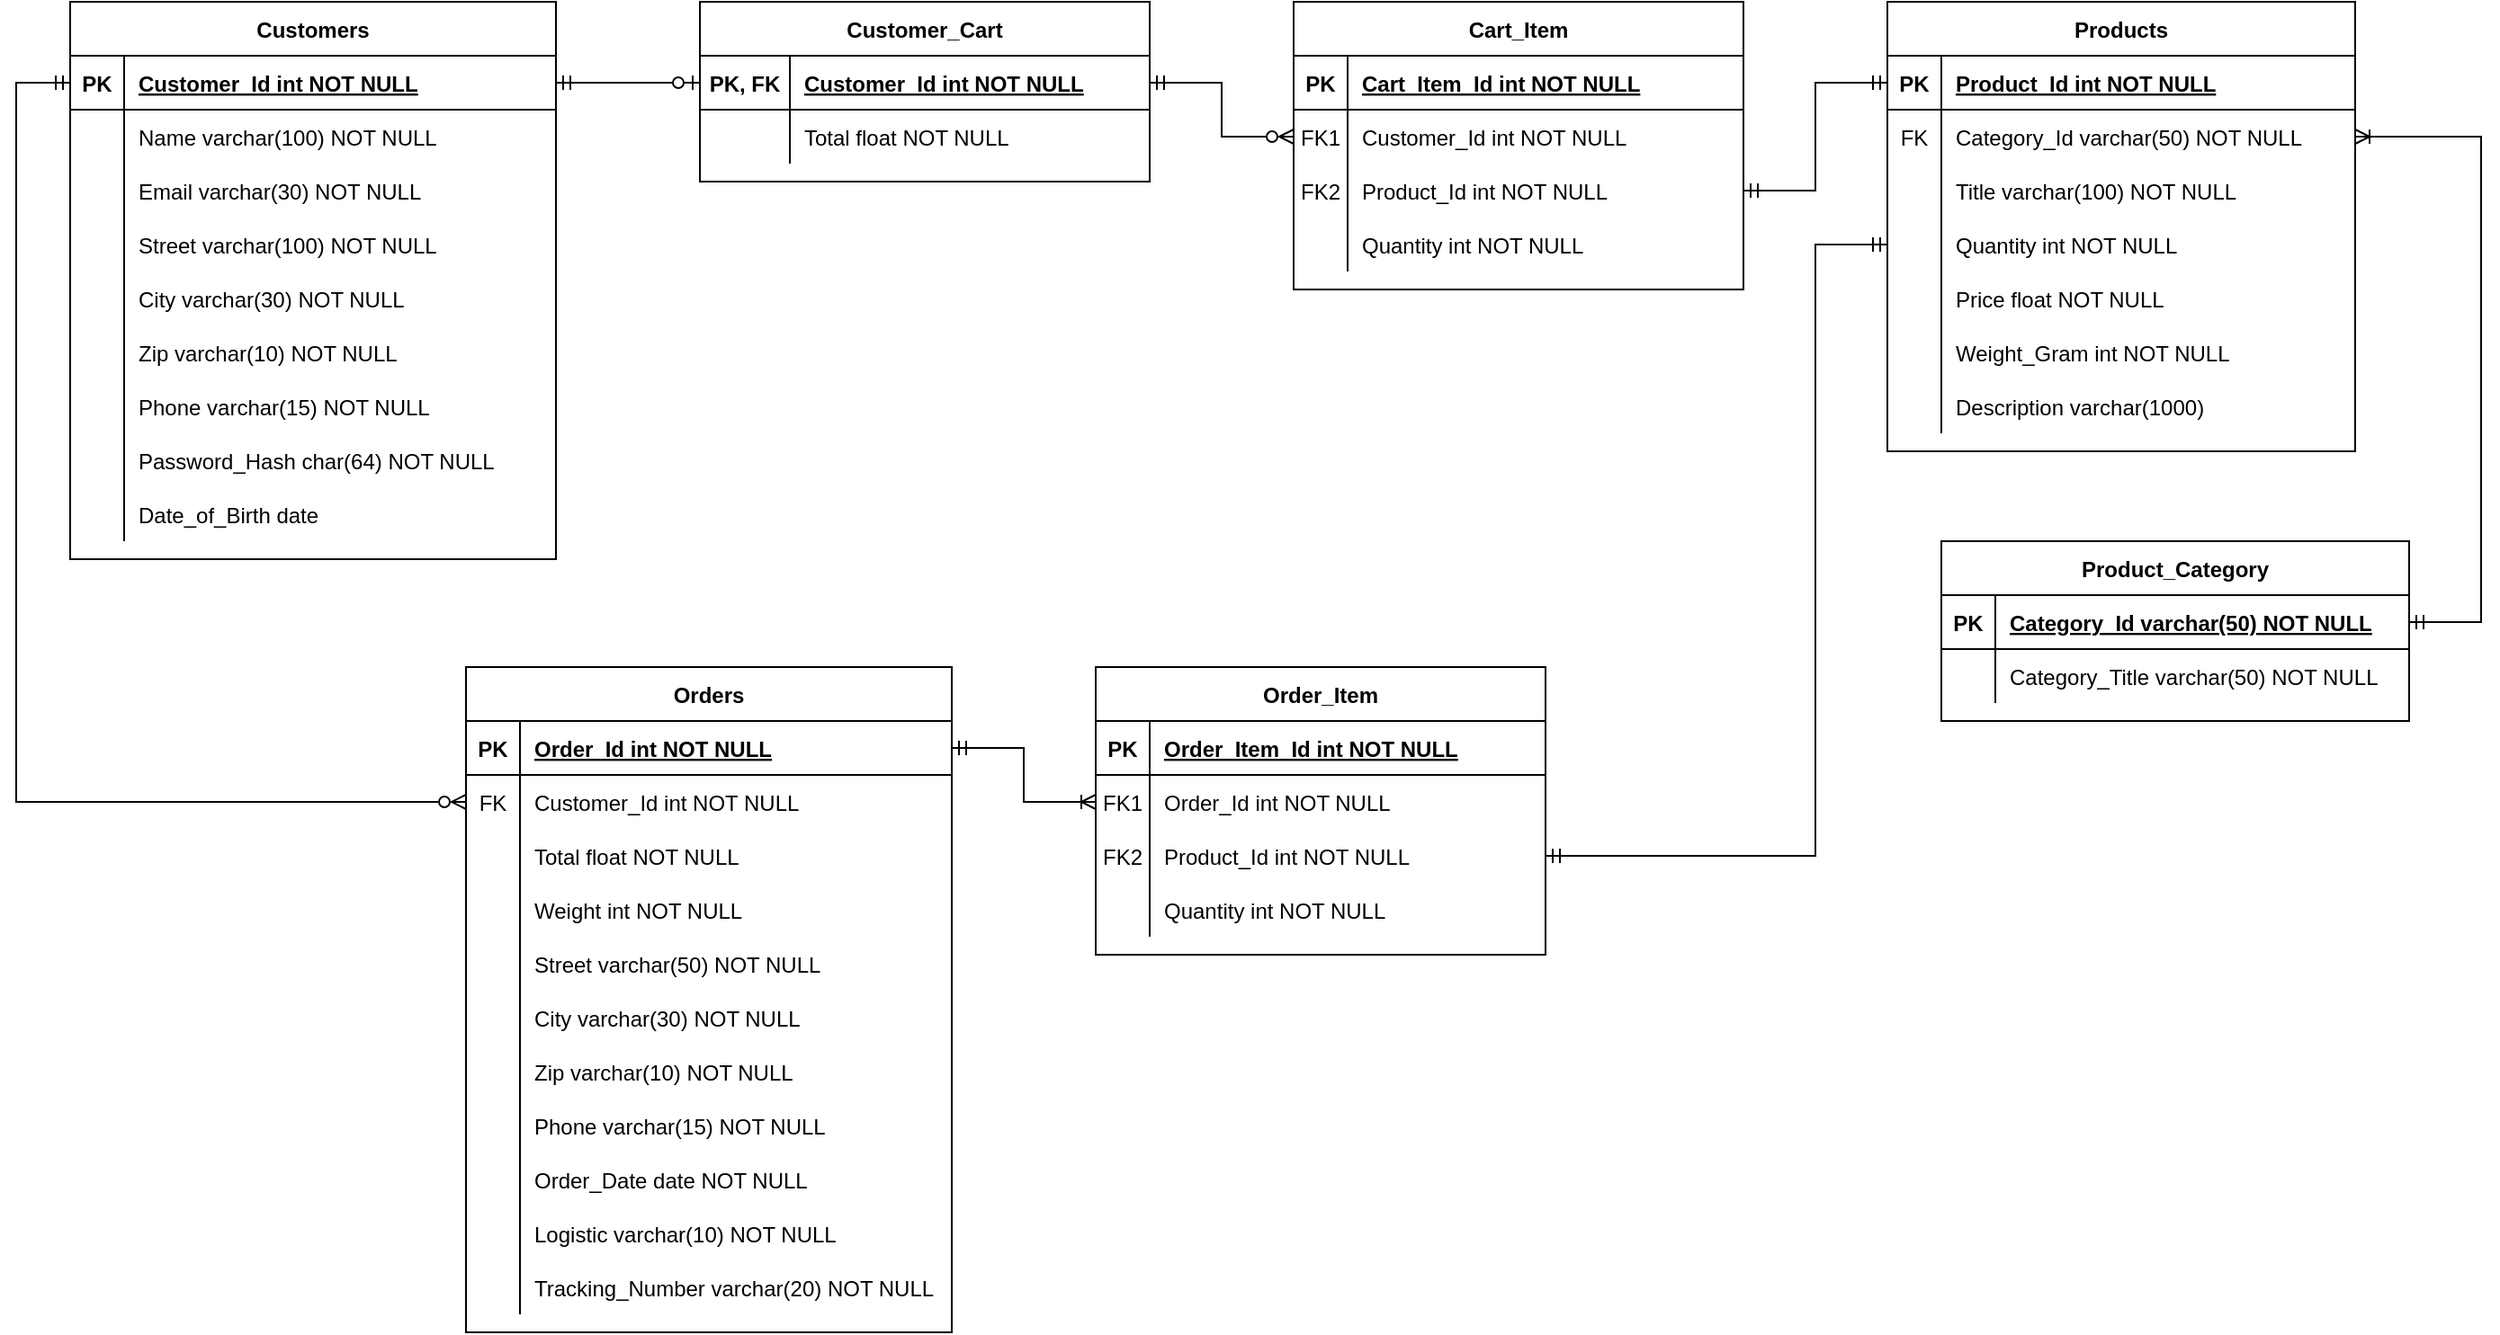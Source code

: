 <mxfile version="18.2.0" type="google"><diagram id="R2lEEEUBdFMjLlhIrx00" name="Page-1"><mxGraphModel grid="1" page="1" gridSize="10" guides="1" tooltips="1" connect="1" arrows="1" fold="1" pageScale="1" pageWidth="1500" pageHeight="1169" math="0" shadow="0" extFonts="Permanent Marker^https://fonts.googleapis.com/css?family=Permanent+Marker"><root><mxCell id="0"/><mxCell id="1" parent="0"/><mxCell id="C-vyLk0tnHw3VtMMgP7b-2" value="Customer_Cart" style="shape=table;startSize=30;container=1;collapsible=1;childLayout=tableLayout;fixedRows=1;rowLines=0;fontStyle=1;align=center;resizeLast=1;" vertex="1" parent="1"><mxGeometry x="450" y="120" width="250" height="100" as="geometry"><mxRectangle x="450" y="120" width="70" height="30" as="alternateBounds"/></mxGeometry></mxCell><mxCell id="C-vyLk0tnHw3VtMMgP7b-3" value="" style="shape=partialRectangle;collapsible=0;dropTarget=0;pointerEvents=0;fillColor=none;points=[[0,0.5],[1,0.5]];portConstraint=eastwest;top=0;left=0;right=0;bottom=1;" vertex="1" parent="C-vyLk0tnHw3VtMMgP7b-2"><mxGeometry y="30" width="250" height="30" as="geometry"/></mxCell><mxCell id="C-vyLk0tnHw3VtMMgP7b-4" value="PK, FK" style="shape=partialRectangle;overflow=hidden;connectable=0;fillColor=none;top=0;left=0;bottom=0;right=0;fontStyle=1;" vertex="1" parent="C-vyLk0tnHw3VtMMgP7b-3"><mxGeometry width="50" height="30" as="geometry"><mxRectangle width="50" height="30" as="alternateBounds"/></mxGeometry></mxCell><mxCell id="C-vyLk0tnHw3VtMMgP7b-5" value="Customer_Id int NOT NULL " style="shape=partialRectangle;overflow=hidden;connectable=0;fillColor=none;top=0;left=0;bottom=0;right=0;align=left;spacingLeft=6;fontStyle=5;" vertex="1" parent="C-vyLk0tnHw3VtMMgP7b-3"><mxGeometry x="50" width="200" height="30" as="geometry"><mxRectangle width="200" height="30" as="alternateBounds"/></mxGeometry></mxCell><mxCell id="YJr7vYpT2in-_svainGP-115" style="shape=partialRectangle;collapsible=0;dropTarget=0;pointerEvents=0;fillColor=none;points=[[0,0.5],[1,0.5]];portConstraint=eastwest;top=0;left=0;right=0;bottom=0;" vertex="1" parent="C-vyLk0tnHw3VtMMgP7b-2"><mxGeometry y="60" width="250" height="30" as="geometry"/></mxCell><mxCell id="YJr7vYpT2in-_svainGP-116" style="shape=partialRectangle;overflow=hidden;connectable=0;fillColor=none;top=0;left=0;bottom=0;right=0;" vertex="1" parent="YJr7vYpT2in-_svainGP-115"><mxGeometry width="50" height="30" as="geometry"><mxRectangle width="50" height="30" as="alternateBounds"/></mxGeometry></mxCell><mxCell id="YJr7vYpT2in-_svainGP-117" value="Total float NOT NULL" style="shape=partialRectangle;overflow=hidden;connectable=0;fillColor=none;top=0;left=0;bottom=0;right=0;align=left;spacingLeft=6;" vertex="1" parent="YJr7vYpT2in-_svainGP-115"><mxGeometry x="50" width="200" height="30" as="geometry"><mxRectangle width="200" height="30" as="alternateBounds"/></mxGeometry></mxCell><mxCell id="C-vyLk0tnHw3VtMMgP7b-13" value="Products" style="shape=table;startSize=30;container=1;collapsible=1;childLayout=tableLayout;fixedRows=1;rowLines=0;fontStyle=1;align=center;resizeLast=1;" vertex="1" parent="1"><mxGeometry x="1110" y="120" width="260" height="250" as="geometry"/></mxCell><mxCell id="C-vyLk0tnHw3VtMMgP7b-14" value="" style="shape=partialRectangle;collapsible=0;dropTarget=0;pointerEvents=0;fillColor=none;points=[[0,0.5],[1,0.5]];portConstraint=eastwest;top=0;left=0;right=0;bottom=1;" vertex="1" parent="C-vyLk0tnHw3VtMMgP7b-13"><mxGeometry y="30" width="260" height="30" as="geometry"/></mxCell><mxCell id="C-vyLk0tnHw3VtMMgP7b-15" value="PK" style="shape=partialRectangle;overflow=hidden;connectable=0;fillColor=none;top=0;left=0;bottom=0;right=0;fontStyle=1;" vertex="1" parent="C-vyLk0tnHw3VtMMgP7b-14"><mxGeometry width="30" height="30" as="geometry"><mxRectangle width="30" height="30" as="alternateBounds"/></mxGeometry></mxCell><mxCell id="C-vyLk0tnHw3VtMMgP7b-16" value="Product_Id int NOT NULL " style="shape=partialRectangle;overflow=hidden;connectable=0;fillColor=none;top=0;left=0;bottom=0;right=0;align=left;spacingLeft=6;fontStyle=5;" vertex="1" parent="C-vyLk0tnHw3VtMMgP7b-14"><mxGeometry x="30" width="230" height="30" as="geometry"><mxRectangle width="230" height="30" as="alternateBounds"/></mxGeometry></mxCell><mxCell id="YJr7vYpT2in-_svainGP-45" style="shape=partialRectangle;collapsible=0;dropTarget=0;pointerEvents=0;fillColor=none;points=[[0,0.5],[1,0.5]];portConstraint=eastwest;top=0;left=0;right=0;bottom=0;" vertex="1" parent="C-vyLk0tnHw3VtMMgP7b-13"><mxGeometry y="60" width="260" height="30" as="geometry"/></mxCell><mxCell id="YJr7vYpT2in-_svainGP-46" value="FK" style="shape=partialRectangle;overflow=hidden;connectable=0;fillColor=none;top=0;left=0;bottom=0;right=0;" vertex="1" parent="YJr7vYpT2in-_svainGP-45"><mxGeometry width="30" height="30" as="geometry"><mxRectangle width="30" height="30" as="alternateBounds"/></mxGeometry></mxCell><mxCell id="YJr7vYpT2in-_svainGP-47" value="Category_Id varchar(50) NOT NULL" style="shape=partialRectangle;overflow=hidden;connectable=0;fillColor=none;top=0;left=0;bottom=0;right=0;align=left;spacingLeft=6;" vertex="1" parent="YJr7vYpT2in-_svainGP-45"><mxGeometry x="30" width="230" height="30" as="geometry"><mxRectangle width="230" height="30" as="alternateBounds"/></mxGeometry></mxCell><mxCell id="C-vyLk0tnHw3VtMMgP7b-17" value="" style="shape=partialRectangle;collapsible=0;dropTarget=0;pointerEvents=0;fillColor=none;points=[[0,0.5],[1,0.5]];portConstraint=eastwest;top=0;left=0;right=0;bottom=0;" vertex="1" parent="C-vyLk0tnHw3VtMMgP7b-13"><mxGeometry y="90" width="260" height="30" as="geometry"/></mxCell><mxCell id="C-vyLk0tnHw3VtMMgP7b-18" value="" style="shape=partialRectangle;overflow=hidden;connectable=0;fillColor=none;top=0;left=0;bottom=0;right=0;" vertex="1" parent="C-vyLk0tnHw3VtMMgP7b-17"><mxGeometry width="30" height="30" as="geometry"><mxRectangle width="30" height="30" as="alternateBounds"/></mxGeometry></mxCell><mxCell id="C-vyLk0tnHw3VtMMgP7b-19" value="Title varchar(100) NOT NULL" style="shape=partialRectangle;overflow=hidden;connectable=0;fillColor=none;top=0;left=0;bottom=0;right=0;align=left;spacingLeft=6;" vertex="1" parent="C-vyLk0tnHw3VtMMgP7b-17"><mxGeometry x="30" width="230" height="30" as="geometry"><mxRectangle width="230" height="30" as="alternateBounds"/></mxGeometry></mxCell><mxCell id="YJr7vYpT2in-_svainGP-62" style="shape=partialRectangle;collapsible=0;dropTarget=0;pointerEvents=0;fillColor=none;points=[[0,0.5],[1,0.5]];portConstraint=eastwest;top=0;left=0;right=0;bottom=0;" vertex="1" parent="C-vyLk0tnHw3VtMMgP7b-13"><mxGeometry y="120" width="260" height="30" as="geometry"/></mxCell><mxCell id="YJr7vYpT2in-_svainGP-63" style="shape=partialRectangle;overflow=hidden;connectable=0;fillColor=none;top=0;left=0;bottom=0;right=0;" vertex="1" parent="YJr7vYpT2in-_svainGP-62"><mxGeometry width="30" height="30" as="geometry"><mxRectangle width="30" height="30" as="alternateBounds"/></mxGeometry></mxCell><mxCell id="YJr7vYpT2in-_svainGP-64" value="Quantity int NOT NULL" style="shape=partialRectangle;overflow=hidden;connectable=0;fillColor=none;top=0;left=0;bottom=0;right=0;align=left;spacingLeft=6;" vertex="1" parent="YJr7vYpT2in-_svainGP-62"><mxGeometry x="30" width="230" height="30" as="geometry"><mxRectangle width="230" height="30" as="alternateBounds"/></mxGeometry></mxCell><mxCell id="C-vyLk0tnHw3VtMMgP7b-20" value="" style="shape=partialRectangle;collapsible=0;dropTarget=0;pointerEvents=0;fillColor=none;points=[[0,0.5],[1,0.5]];portConstraint=eastwest;top=0;left=0;right=0;bottom=0;" vertex="1" parent="C-vyLk0tnHw3VtMMgP7b-13"><mxGeometry y="150" width="260" height="30" as="geometry"/></mxCell><mxCell id="C-vyLk0tnHw3VtMMgP7b-21" value="" style="shape=partialRectangle;overflow=hidden;connectable=0;fillColor=none;top=0;left=0;bottom=0;right=0;" vertex="1" parent="C-vyLk0tnHw3VtMMgP7b-20"><mxGeometry width="30" height="30" as="geometry"><mxRectangle width="30" height="30" as="alternateBounds"/></mxGeometry></mxCell><mxCell id="C-vyLk0tnHw3VtMMgP7b-22" value="Price float NOT NULL" style="shape=partialRectangle;overflow=hidden;connectable=0;fillColor=none;top=0;left=0;bottom=0;right=0;align=left;spacingLeft=6;" vertex="1" parent="C-vyLk0tnHw3VtMMgP7b-20"><mxGeometry x="30" width="230" height="30" as="geometry"><mxRectangle width="230" height="30" as="alternateBounds"/></mxGeometry></mxCell><mxCell id="YJr7vYpT2in-_svainGP-65" style="shape=partialRectangle;collapsible=0;dropTarget=0;pointerEvents=0;fillColor=none;points=[[0,0.5],[1,0.5]];portConstraint=eastwest;top=0;left=0;right=0;bottom=0;" vertex="1" parent="C-vyLk0tnHw3VtMMgP7b-13"><mxGeometry y="180" width="260" height="30" as="geometry"/></mxCell><mxCell id="YJr7vYpT2in-_svainGP-66" style="shape=partialRectangle;overflow=hidden;connectable=0;fillColor=none;top=0;left=0;bottom=0;right=0;" vertex="1" parent="YJr7vYpT2in-_svainGP-65"><mxGeometry width="30" height="30" as="geometry"><mxRectangle width="30" height="30" as="alternateBounds"/></mxGeometry></mxCell><mxCell id="YJr7vYpT2in-_svainGP-67" value="Weight_Gram int NOT NULL" style="shape=partialRectangle;overflow=hidden;connectable=0;fillColor=none;top=0;left=0;bottom=0;right=0;align=left;spacingLeft=6;" vertex="1" parent="YJr7vYpT2in-_svainGP-65"><mxGeometry x="30" width="230" height="30" as="geometry"><mxRectangle width="230" height="30" as="alternateBounds"/></mxGeometry></mxCell><mxCell id="YJr7vYpT2in-_svainGP-68" style="shape=partialRectangle;collapsible=0;dropTarget=0;pointerEvents=0;fillColor=none;points=[[0,0.5],[1,0.5]];portConstraint=eastwest;top=0;left=0;right=0;bottom=0;" vertex="1" parent="C-vyLk0tnHw3VtMMgP7b-13"><mxGeometry y="210" width="260" height="30" as="geometry"/></mxCell><mxCell id="YJr7vYpT2in-_svainGP-69" style="shape=partialRectangle;overflow=hidden;connectable=0;fillColor=none;top=0;left=0;bottom=0;right=0;" vertex="1" parent="YJr7vYpT2in-_svainGP-68"><mxGeometry width="30" height="30" as="geometry"><mxRectangle width="30" height="30" as="alternateBounds"/></mxGeometry></mxCell><mxCell id="YJr7vYpT2in-_svainGP-70" value="Description varchar(1000)" style="shape=partialRectangle;overflow=hidden;connectable=0;fillColor=none;top=0;left=0;bottom=0;right=0;align=left;spacingLeft=6;" vertex="1" parent="YJr7vYpT2in-_svainGP-68"><mxGeometry x="30" width="230" height="30" as="geometry"><mxRectangle width="230" height="30" as="alternateBounds"/></mxGeometry></mxCell><object label="Customers" id="C-vyLk0tnHw3VtMMgP7b-23"><mxCell style="shape=table;startSize=30;container=1;collapsible=1;childLayout=tableLayout;fixedRows=1;rowLines=0;fontStyle=1;align=center;resizeLast=1;" vertex="1" parent="1"><mxGeometry x="100" y="120" width="270" height="310" as="geometry"/></mxCell></object><mxCell id="C-vyLk0tnHw3VtMMgP7b-24" value="" style="shape=partialRectangle;collapsible=0;dropTarget=0;pointerEvents=0;fillColor=none;points=[[0,0.5],[1,0.5]];portConstraint=eastwest;top=0;left=0;right=0;bottom=1;" vertex="1" parent="C-vyLk0tnHw3VtMMgP7b-23"><mxGeometry y="30" width="270" height="30" as="geometry"/></mxCell><mxCell id="C-vyLk0tnHw3VtMMgP7b-25" value="PK" style="shape=partialRectangle;overflow=hidden;connectable=0;fillColor=none;top=0;left=0;bottom=0;right=0;fontStyle=1;" vertex="1" parent="C-vyLk0tnHw3VtMMgP7b-24"><mxGeometry width="30" height="30" as="geometry"><mxRectangle width="30" height="30" as="alternateBounds"/></mxGeometry></mxCell><mxCell id="C-vyLk0tnHw3VtMMgP7b-26" value="Customer_Id int NOT NULL " style="shape=partialRectangle;overflow=hidden;connectable=0;fillColor=none;top=0;left=0;bottom=0;right=0;align=left;spacingLeft=6;fontStyle=5;" vertex="1" parent="C-vyLk0tnHw3VtMMgP7b-24"><mxGeometry x="30" width="240" height="30" as="geometry"><mxRectangle width="240" height="30" as="alternateBounds"/></mxGeometry></mxCell><mxCell id="C-vyLk0tnHw3VtMMgP7b-27" value="" style="shape=partialRectangle;collapsible=0;dropTarget=0;pointerEvents=0;fillColor=none;points=[[0,0.5],[1,0.5]];portConstraint=eastwest;top=0;left=0;right=0;bottom=0;" vertex="1" parent="C-vyLk0tnHw3VtMMgP7b-23"><mxGeometry y="60" width="270" height="30" as="geometry"/></mxCell><mxCell id="C-vyLk0tnHw3VtMMgP7b-28" value="" style="shape=partialRectangle;overflow=hidden;connectable=0;fillColor=none;top=0;left=0;bottom=0;right=0;" vertex="1" parent="C-vyLk0tnHw3VtMMgP7b-27"><mxGeometry width="30" height="30" as="geometry"><mxRectangle width="30" height="30" as="alternateBounds"/></mxGeometry></mxCell><mxCell id="C-vyLk0tnHw3VtMMgP7b-29" value="Name varchar(100) NOT NULL" style="shape=partialRectangle;overflow=hidden;connectable=0;fillColor=none;top=0;left=0;bottom=0;right=0;align=left;spacingLeft=6;" vertex="1" parent="C-vyLk0tnHw3VtMMgP7b-27"><mxGeometry x="30" width="240" height="30" as="geometry"><mxRectangle width="240" height="30" as="alternateBounds"/></mxGeometry></mxCell><mxCell id="YJr7vYpT2in-_svainGP-6" style="shape=partialRectangle;collapsible=0;dropTarget=0;pointerEvents=0;fillColor=none;points=[[0,0.5],[1,0.5]];portConstraint=eastwest;top=0;left=0;right=0;bottom=0;" vertex="1" parent="C-vyLk0tnHw3VtMMgP7b-23"><mxGeometry y="90" width="270" height="30" as="geometry"/></mxCell><mxCell id="YJr7vYpT2in-_svainGP-7" style="shape=partialRectangle;overflow=hidden;connectable=0;fillColor=none;top=0;left=0;bottom=0;right=0;" vertex="1" parent="YJr7vYpT2in-_svainGP-6"><mxGeometry width="30" height="30" as="geometry"><mxRectangle width="30" height="30" as="alternateBounds"/></mxGeometry></mxCell><mxCell id="YJr7vYpT2in-_svainGP-8" value="Email varchar(30) NOT NULL" style="shape=partialRectangle;overflow=hidden;connectable=0;fillColor=none;top=0;left=0;bottom=0;right=0;align=left;spacingLeft=6;" vertex="1" parent="YJr7vYpT2in-_svainGP-6"><mxGeometry x="30" width="240" height="30" as="geometry"><mxRectangle width="240" height="30" as="alternateBounds"/></mxGeometry></mxCell><mxCell id="YJr7vYpT2in-_svainGP-18" style="shape=partialRectangle;collapsible=0;dropTarget=0;pointerEvents=0;fillColor=none;points=[[0,0.5],[1,0.5]];portConstraint=eastwest;top=0;left=0;right=0;bottom=0;" vertex="1" parent="C-vyLk0tnHw3VtMMgP7b-23"><mxGeometry y="120" width="270" height="30" as="geometry"/></mxCell><mxCell id="YJr7vYpT2in-_svainGP-19" style="shape=partialRectangle;overflow=hidden;connectable=0;fillColor=none;top=0;left=0;bottom=0;right=0;" vertex="1" parent="YJr7vYpT2in-_svainGP-18"><mxGeometry width="30" height="30" as="geometry"><mxRectangle width="30" height="30" as="alternateBounds"/></mxGeometry></mxCell><mxCell id="YJr7vYpT2in-_svainGP-20" value="Street varchar(100) NOT NULL" style="shape=partialRectangle;overflow=hidden;connectable=0;fillColor=none;top=0;left=0;bottom=0;right=0;align=left;spacingLeft=6;" vertex="1" parent="YJr7vYpT2in-_svainGP-18"><mxGeometry x="30" width="240" height="30" as="geometry"><mxRectangle width="240" height="30" as="alternateBounds"/></mxGeometry></mxCell><mxCell id="YJr7vYpT2in-_svainGP-9" style="shape=partialRectangle;collapsible=0;dropTarget=0;pointerEvents=0;fillColor=none;points=[[0,0.5],[1,0.5]];portConstraint=eastwest;top=0;left=0;right=0;bottom=0;" vertex="1" parent="C-vyLk0tnHw3VtMMgP7b-23"><mxGeometry y="150" width="270" height="30" as="geometry"/></mxCell><mxCell id="YJr7vYpT2in-_svainGP-10" style="shape=partialRectangle;overflow=hidden;connectable=0;fillColor=none;top=0;left=0;bottom=0;right=0;" vertex="1" parent="YJr7vYpT2in-_svainGP-9"><mxGeometry width="30" height="30" as="geometry"><mxRectangle width="30" height="30" as="alternateBounds"/></mxGeometry></mxCell><mxCell id="YJr7vYpT2in-_svainGP-11" value="City varchar(30) NOT NULL" style="shape=partialRectangle;overflow=hidden;connectable=0;fillColor=none;top=0;left=0;bottom=0;right=0;align=left;spacingLeft=6;" vertex="1" parent="YJr7vYpT2in-_svainGP-9"><mxGeometry x="30" width="240" height="30" as="geometry"><mxRectangle width="240" height="30" as="alternateBounds"/></mxGeometry></mxCell><mxCell id="YJr7vYpT2in-_svainGP-15" style="shape=partialRectangle;collapsible=0;dropTarget=0;pointerEvents=0;fillColor=none;points=[[0,0.5],[1,0.5]];portConstraint=eastwest;top=0;left=0;right=0;bottom=0;" vertex="1" parent="C-vyLk0tnHw3VtMMgP7b-23"><mxGeometry y="180" width="270" height="30" as="geometry"/></mxCell><mxCell id="YJr7vYpT2in-_svainGP-16" style="shape=partialRectangle;overflow=hidden;connectable=0;fillColor=none;top=0;left=0;bottom=0;right=0;" vertex="1" parent="YJr7vYpT2in-_svainGP-15"><mxGeometry width="30" height="30" as="geometry"><mxRectangle width="30" height="30" as="alternateBounds"/></mxGeometry></mxCell><mxCell id="YJr7vYpT2in-_svainGP-17" value="Zip varchar(10) NOT NULL" style="shape=partialRectangle;overflow=hidden;connectable=0;fillColor=none;top=0;left=0;bottom=0;right=0;align=left;spacingLeft=6;" vertex="1" parent="YJr7vYpT2in-_svainGP-15"><mxGeometry x="30" width="240" height="30" as="geometry"><mxRectangle width="240" height="30" as="alternateBounds"/></mxGeometry></mxCell><mxCell id="YJr7vYpT2in-_svainGP-12" style="shape=partialRectangle;collapsible=0;dropTarget=0;pointerEvents=0;fillColor=none;points=[[0,0.5],[1,0.5]];portConstraint=eastwest;top=0;left=0;right=0;bottom=0;" vertex="1" parent="C-vyLk0tnHw3VtMMgP7b-23"><mxGeometry y="210" width="270" height="30" as="geometry"/></mxCell><mxCell id="YJr7vYpT2in-_svainGP-13" style="shape=partialRectangle;overflow=hidden;connectable=0;fillColor=none;top=0;left=0;bottom=0;right=0;" vertex="1" parent="YJr7vYpT2in-_svainGP-12"><mxGeometry width="30" height="30" as="geometry"><mxRectangle width="30" height="30" as="alternateBounds"/></mxGeometry></mxCell><mxCell id="YJr7vYpT2in-_svainGP-14" value="Phone varchar(15) NOT NULL" style="shape=partialRectangle;overflow=hidden;connectable=0;fillColor=none;top=0;left=0;bottom=0;right=0;align=left;spacingLeft=6;" vertex="1" parent="YJr7vYpT2in-_svainGP-12"><mxGeometry x="30" width="240" height="30" as="geometry"><mxRectangle width="240" height="30" as="alternateBounds"/></mxGeometry></mxCell><mxCell id="YJr7vYpT2in-_svainGP-29" style="shape=partialRectangle;collapsible=0;dropTarget=0;pointerEvents=0;fillColor=none;points=[[0,0.5],[1,0.5]];portConstraint=eastwest;top=0;left=0;right=0;bottom=0;" vertex="1" parent="C-vyLk0tnHw3VtMMgP7b-23"><mxGeometry y="240" width="270" height="30" as="geometry"/></mxCell><mxCell id="YJr7vYpT2in-_svainGP-30" style="shape=partialRectangle;overflow=hidden;connectable=0;fillColor=none;top=0;left=0;bottom=0;right=0;" vertex="1" parent="YJr7vYpT2in-_svainGP-29"><mxGeometry width="30" height="30" as="geometry"><mxRectangle width="30" height="30" as="alternateBounds"/></mxGeometry></mxCell><mxCell id="YJr7vYpT2in-_svainGP-31" value="Password_Hash char(64) NOT NULL" style="shape=partialRectangle;overflow=hidden;connectable=0;fillColor=none;top=0;left=0;bottom=0;right=0;align=left;spacingLeft=6;" vertex="1" parent="YJr7vYpT2in-_svainGP-29"><mxGeometry x="30" width="240" height="30" as="geometry"><mxRectangle width="240" height="30" as="alternateBounds"/></mxGeometry></mxCell><mxCell id="YJr7vYpT2in-_svainGP-22" style="shape=partialRectangle;collapsible=0;dropTarget=0;pointerEvents=0;fillColor=none;points=[[0,0.5],[1,0.5]];portConstraint=eastwest;top=0;left=0;right=0;bottom=0;" vertex="1" parent="C-vyLk0tnHw3VtMMgP7b-23"><mxGeometry y="270" width="270" height="30" as="geometry"/></mxCell><mxCell id="YJr7vYpT2in-_svainGP-23" style="shape=partialRectangle;overflow=hidden;connectable=0;fillColor=none;top=0;left=0;bottom=0;right=0;" vertex="1" parent="YJr7vYpT2in-_svainGP-22"><mxGeometry width="30" height="30" as="geometry"><mxRectangle width="30" height="30" as="alternateBounds"/></mxGeometry></mxCell><mxCell id="YJr7vYpT2in-_svainGP-24" value="Date_of_Birth date" style="shape=partialRectangle;overflow=hidden;connectable=0;fillColor=none;top=0;left=0;bottom=0;right=0;align=left;spacingLeft=6;" vertex="1" parent="YJr7vYpT2in-_svainGP-22"><mxGeometry x="30" width="240" height="30" as="geometry"><mxRectangle width="240" height="30" as="alternateBounds"/></mxGeometry></mxCell><mxCell id="YJr7vYpT2in-_svainGP-21" style="edgeStyle=orthogonalEdgeStyle;rounded=0;orthogonalLoop=1;jettySize=auto;html=1;entryX=0;entryY=0.5;entryDx=0;entryDy=0;fontSize=16;endArrow=ERzeroToOne;endFill=0;startArrow=ERmandOne;startFill=0;" edge="1" parent="1" source="C-vyLk0tnHw3VtMMgP7b-24" target="C-vyLk0tnHw3VtMMgP7b-3"><mxGeometry relative="1" as="geometry"/></mxCell><mxCell id="YJr7vYpT2in-_svainGP-32" value="Product_Category" style="shape=table;startSize=30;container=1;collapsible=1;childLayout=tableLayout;fixedRows=1;rowLines=0;fontStyle=1;align=center;resizeLast=1;" vertex="1" parent="1"><mxGeometry x="1140" y="420" width="260" height="100" as="geometry"/></mxCell><mxCell id="YJr7vYpT2in-_svainGP-33" value="" style="shape=partialRectangle;collapsible=0;dropTarget=0;pointerEvents=0;fillColor=none;points=[[0,0.5],[1,0.5]];portConstraint=eastwest;top=0;left=0;right=0;bottom=1;" vertex="1" parent="YJr7vYpT2in-_svainGP-32"><mxGeometry y="30" width="260" height="30" as="geometry"/></mxCell><mxCell id="YJr7vYpT2in-_svainGP-34" value="PK" style="shape=partialRectangle;overflow=hidden;connectable=0;fillColor=none;top=0;left=0;bottom=0;right=0;fontStyle=1;" vertex="1" parent="YJr7vYpT2in-_svainGP-33"><mxGeometry width="30" height="30" as="geometry"><mxRectangle width="30" height="30" as="alternateBounds"/></mxGeometry></mxCell><mxCell id="YJr7vYpT2in-_svainGP-35" value="Category_Id varchar(50) NOT NULL " style="shape=partialRectangle;overflow=hidden;connectable=0;fillColor=none;top=0;left=0;bottom=0;right=0;align=left;spacingLeft=6;fontStyle=5;" vertex="1" parent="YJr7vYpT2in-_svainGP-33"><mxGeometry x="30" width="230" height="30" as="geometry"><mxRectangle width="230" height="30" as="alternateBounds"/></mxGeometry></mxCell><mxCell id="YJr7vYpT2in-_svainGP-36" value="" style="shape=partialRectangle;collapsible=0;dropTarget=0;pointerEvents=0;fillColor=none;points=[[0,0.5],[1,0.5]];portConstraint=eastwest;top=0;left=0;right=0;bottom=0;" vertex="1" parent="YJr7vYpT2in-_svainGP-32"><mxGeometry y="60" width="260" height="30" as="geometry"/></mxCell><mxCell id="YJr7vYpT2in-_svainGP-37" value="" style="shape=partialRectangle;overflow=hidden;connectable=0;fillColor=none;top=0;left=0;bottom=0;right=0;" vertex="1" parent="YJr7vYpT2in-_svainGP-36"><mxGeometry width="30" height="30" as="geometry"><mxRectangle width="30" height="30" as="alternateBounds"/></mxGeometry></mxCell><mxCell id="YJr7vYpT2in-_svainGP-38" value="Category_Title varchar(50) NOT NULL" style="shape=partialRectangle;overflow=hidden;connectable=0;fillColor=none;top=0;left=0;bottom=0;right=0;align=left;spacingLeft=6;" vertex="1" parent="YJr7vYpT2in-_svainGP-36"><mxGeometry x="30" width="230" height="30" as="geometry"><mxRectangle width="230" height="30" as="alternateBounds"/></mxGeometry></mxCell><mxCell id="YJr7vYpT2in-_svainGP-61" style="edgeStyle=orthogonalEdgeStyle;rounded=0;orthogonalLoop=1;jettySize=auto;html=1;entryX=1;entryY=0.5;entryDx=0;entryDy=0;fontSize=16;startArrow=ERmandOne;startFill=0;endArrow=ERoneToMany;endFill=0;exitX=1;exitY=0.5;exitDx=0;exitDy=0;" edge="1" parent="1" source="YJr7vYpT2in-_svainGP-33" target="YJr7vYpT2in-_svainGP-45"><mxGeometry relative="1" as="geometry"><mxPoint x="1450" y="485" as="sourcePoint"/><Array as="points"><mxPoint x="1440" y="465"/><mxPoint x="1440" y="195"/></Array></mxGeometry></mxCell><object label="Orders" id="YJr7vYpT2in-_svainGP-71"><mxCell style="shape=table;startSize=30;container=1;collapsible=1;childLayout=tableLayout;fixedRows=1;rowLines=0;fontStyle=1;align=center;resizeLast=1;" vertex="1" parent="1"><mxGeometry x="320" y="490" width="270" height="370" as="geometry"/></mxCell></object><mxCell id="YJr7vYpT2in-_svainGP-72" value="" style="shape=partialRectangle;collapsible=0;dropTarget=0;pointerEvents=0;fillColor=none;points=[[0,0.5],[1,0.5]];portConstraint=eastwest;top=0;left=0;right=0;bottom=1;" vertex="1" parent="YJr7vYpT2in-_svainGP-71"><mxGeometry y="30" width="270" height="30" as="geometry"/></mxCell><mxCell id="YJr7vYpT2in-_svainGP-73" value="PK" style="shape=partialRectangle;overflow=hidden;connectable=0;fillColor=none;top=0;left=0;bottom=0;right=0;fontStyle=1;" vertex="1" parent="YJr7vYpT2in-_svainGP-72"><mxGeometry width="30" height="30" as="geometry"><mxRectangle width="30" height="30" as="alternateBounds"/></mxGeometry></mxCell><mxCell id="YJr7vYpT2in-_svainGP-74" value="Order_Id int NOT NULL " style="shape=partialRectangle;overflow=hidden;connectable=0;fillColor=none;top=0;left=0;bottom=0;right=0;align=left;spacingLeft=6;fontStyle=5;" vertex="1" parent="YJr7vYpT2in-_svainGP-72"><mxGeometry x="30" width="240" height="30" as="geometry"><mxRectangle width="240" height="30" as="alternateBounds"/></mxGeometry></mxCell><mxCell id="YJr7vYpT2in-_svainGP-101" style="shape=partialRectangle;collapsible=0;dropTarget=0;pointerEvents=0;fillColor=none;points=[[0,0.5],[1,0.5]];portConstraint=eastwest;top=0;left=0;right=0;bottom=0;" vertex="1" parent="YJr7vYpT2in-_svainGP-71"><mxGeometry y="60" width="270" height="30" as="geometry"/></mxCell><mxCell id="YJr7vYpT2in-_svainGP-102" value="FK" style="shape=partialRectangle;overflow=hidden;connectable=0;fillColor=none;top=0;left=0;bottom=0;right=0;" vertex="1" parent="YJr7vYpT2in-_svainGP-101"><mxGeometry width="30" height="30" as="geometry"><mxRectangle width="30" height="30" as="alternateBounds"/></mxGeometry></mxCell><mxCell id="YJr7vYpT2in-_svainGP-103" value="Customer_Id int NOT NULL" style="shape=partialRectangle;overflow=hidden;connectable=0;fillColor=none;top=0;left=0;bottom=0;right=0;align=left;spacingLeft=6;" vertex="1" parent="YJr7vYpT2in-_svainGP-101"><mxGeometry x="30" width="240" height="30" as="geometry"><mxRectangle width="240" height="30" as="alternateBounds"/></mxGeometry></mxCell><mxCell id="YJr7vYpT2in-_svainGP-125" style="shape=partialRectangle;collapsible=0;dropTarget=0;pointerEvents=0;fillColor=none;points=[[0,0.5],[1,0.5]];portConstraint=eastwest;top=0;left=0;right=0;bottom=0;" vertex="1" parent="YJr7vYpT2in-_svainGP-71"><mxGeometry y="90" width="270" height="30" as="geometry"/></mxCell><mxCell id="YJr7vYpT2in-_svainGP-126" style="shape=partialRectangle;overflow=hidden;connectable=0;fillColor=none;top=0;left=0;bottom=0;right=0;" vertex="1" parent="YJr7vYpT2in-_svainGP-125"><mxGeometry width="30" height="30" as="geometry"><mxRectangle width="30" height="30" as="alternateBounds"/></mxGeometry></mxCell><mxCell id="YJr7vYpT2in-_svainGP-127" value="Total float NOT NULL" style="shape=partialRectangle;overflow=hidden;connectable=0;fillColor=none;top=0;left=0;bottom=0;right=0;align=left;spacingLeft=6;" vertex="1" parent="YJr7vYpT2in-_svainGP-125"><mxGeometry x="30" width="240" height="30" as="geometry"><mxRectangle width="240" height="30" as="alternateBounds"/></mxGeometry></mxCell><mxCell id="YJr7vYpT2in-_svainGP-143" style="shape=partialRectangle;collapsible=0;dropTarget=0;pointerEvents=0;fillColor=none;points=[[0,0.5],[1,0.5]];portConstraint=eastwest;top=0;left=0;right=0;bottom=0;" vertex="1" parent="YJr7vYpT2in-_svainGP-71"><mxGeometry y="120" width="270" height="30" as="geometry"/></mxCell><mxCell id="YJr7vYpT2in-_svainGP-144" style="shape=partialRectangle;overflow=hidden;connectable=0;fillColor=none;top=0;left=0;bottom=0;right=0;" vertex="1" parent="YJr7vYpT2in-_svainGP-143"><mxGeometry width="30" height="30" as="geometry"><mxRectangle width="30" height="30" as="alternateBounds"/></mxGeometry></mxCell><mxCell id="YJr7vYpT2in-_svainGP-145" value="Weight int NOT NULL" style="shape=partialRectangle;overflow=hidden;connectable=0;fillColor=none;top=0;left=0;bottom=0;right=0;align=left;spacingLeft=6;" vertex="1" parent="YJr7vYpT2in-_svainGP-143"><mxGeometry x="30" width="240" height="30" as="geometry"><mxRectangle width="240" height="30" as="alternateBounds"/></mxGeometry></mxCell><mxCell id="YJr7vYpT2in-_svainGP-81" style="shape=partialRectangle;collapsible=0;dropTarget=0;pointerEvents=0;fillColor=none;points=[[0,0.5],[1,0.5]];portConstraint=eastwest;top=0;left=0;right=0;bottom=0;" vertex="1" parent="YJr7vYpT2in-_svainGP-71"><mxGeometry y="150" width="270" height="30" as="geometry"/></mxCell><mxCell id="YJr7vYpT2in-_svainGP-82" style="shape=partialRectangle;overflow=hidden;connectable=0;fillColor=none;top=0;left=0;bottom=0;right=0;" vertex="1" parent="YJr7vYpT2in-_svainGP-81"><mxGeometry width="30" height="30" as="geometry"><mxRectangle width="30" height="30" as="alternateBounds"/></mxGeometry></mxCell><mxCell id="YJr7vYpT2in-_svainGP-83" value="Street varchar(50) NOT NULL" style="shape=partialRectangle;overflow=hidden;connectable=0;fillColor=none;top=0;left=0;bottom=0;right=0;align=left;spacingLeft=6;" vertex="1" parent="YJr7vYpT2in-_svainGP-81"><mxGeometry x="30" width="240" height="30" as="geometry"><mxRectangle width="240" height="30" as="alternateBounds"/></mxGeometry></mxCell><mxCell id="YJr7vYpT2in-_svainGP-84" style="shape=partialRectangle;collapsible=0;dropTarget=0;pointerEvents=0;fillColor=none;points=[[0,0.5],[1,0.5]];portConstraint=eastwest;top=0;left=0;right=0;bottom=0;" vertex="1" parent="YJr7vYpT2in-_svainGP-71"><mxGeometry y="180" width="270" height="30" as="geometry"/></mxCell><mxCell id="YJr7vYpT2in-_svainGP-85" style="shape=partialRectangle;overflow=hidden;connectable=0;fillColor=none;top=0;left=0;bottom=0;right=0;" vertex="1" parent="YJr7vYpT2in-_svainGP-84"><mxGeometry width="30" height="30" as="geometry"><mxRectangle width="30" height="30" as="alternateBounds"/></mxGeometry></mxCell><mxCell id="YJr7vYpT2in-_svainGP-86" value="City varchar(30) NOT NULL" style="shape=partialRectangle;overflow=hidden;connectable=0;fillColor=none;top=0;left=0;bottom=0;right=0;align=left;spacingLeft=6;" vertex="1" parent="YJr7vYpT2in-_svainGP-84"><mxGeometry x="30" width="240" height="30" as="geometry"><mxRectangle width="240" height="30" as="alternateBounds"/></mxGeometry></mxCell><mxCell id="YJr7vYpT2in-_svainGP-87" style="shape=partialRectangle;collapsible=0;dropTarget=0;pointerEvents=0;fillColor=none;points=[[0,0.5],[1,0.5]];portConstraint=eastwest;top=0;left=0;right=0;bottom=0;" vertex="1" parent="YJr7vYpT2in-_svainGP-71"><mxGeometry y="210" width="270" height="30" as="geometry"/></mxCell><mxCell id="YJr7vYpT2in-_svainGP-88" style="shape=partialRectangle;overflow=hidden;connectable=0;fillColor=none;top=0;left=0;bottom=0;right=0;" vertex="1" parent="YJr7vYpT2in-_svainGP-87"><mxGeometry width="30" height="30" as="geometry"><mxRectangle width="30" height="30" as="alternateBounds"/></mxGeometry></mxCell><mxCell id="YJr7vYpT2in-_svainGP-89" value="Zip varchar(10) NOT NULL" style="shape=partialRectangle;overflow=hidden;connectable=0;fillColor=none;top=0;left=0;bottom=0;right=0;align=left;spacingLeft=6;" vertex="1" parent="YJr7vYpT2in-_svainGP-87"><mxGeometry x="30" width="240" height="30" as="geometry"><mxRectangle width="240" height="30" as="alternateBounds"/></mxGeometry></mxCell><mxCell id="YJr7vYpT2in-_svainGP-90" style="shape=partialRectangle;collapsible=0;dropTarget=0;pointerEvents=0;fillColor=none;points=[[0,0.5],[1,0.5]];portConstraint=eastwest;top=0;left=0;right=0;bottom=0;" vertex="1" parent="YJr7vYpT2in-_svainGP-71"><mxGeometry y="240" width="270" height="30" as="geometry"/></mxCell><mxCell id="YJr7vYpT2in-_svainGP-91" style="shape=partialRectangle;overflow=hidden;connectable=0;fillColor=none;top=0;left=0;bottom=0;right=0;" vertex="1" parent="YJr7vYpT2in-_svainGP-90"><mxGeometry width="30" height="30" as="geometry"><mxRectangle width="30" height="30" as="alternateBounds"/></mxGeometry></mxCell><mxCell id="YJr7vYpT2in-_svainGP-92" value="Phone varchar(15) NOT NULL" style="shape=partialRectangle;overflow=hidden;connectable=0;fillColor=none;top=0;left=0;bottom=0;right=0;align=left;spacingLeft=6;" vertex="1" parent="YJr7vYpT2in-_svainGP-90"><mxGeometry x="30" width="240" height="30" as="geometry"><mxRectangle width="240" height="30" as="alternateBounds"/></mxGeometry></mxCell><mxCell id="YJr7vYpT2in-_svainGP-96" style="shape=partialRectangle;collapsible=0;dropTarget=0;pointerEvents=0;fillColor=none;points=[[0,0.5],[1,0.5]];portConstraint=eastwest;top=0;left=0;right=0;bottom=0;" vertex="1" parent="YJr7vYpT2in-_svainGP-71"><mxGeometry y="270" width="270" height="30" as="geometry"/></mxCell><mxCell id="YJr7vYpT2in-_svainGP-97" style="shape=partialRectangle;overflow=hidden;connectable=0;fillColor=none;top=0;left=0;bottom=0;right=0;" vertex="1" parent="YJr7vYpT2in-_svainGP-96"><mxGeometry width="30" height="30" as="geometry"><mxRectangle width="30" height="30" as="alternateBounds"/></mxGeometry></mxCell><mxCell id="YJr7vYpT2in-_svainGP-98" value="Order_Date date NOT NULL" style="shape=partialRectangle;overflow=hidden;connectable=0;fillColor=none;top=0;left=0;bottom=0;right=0;align=left;spacingLeft=6;" vertex="1" parent="YJr7vYpT2in-_svainGP-96"><mxGeometry x="30" width="240" height="30" as="geometry"><mxRectangle width="240" height="30" as="alternateBounds"/></mxGeometry></mxCell><mxCell id="YJr7vYpT2in-_svainGP-146" style="shape=partialRectangle;collapsible=0;dropTarget=0;pointerEvents=0;fillColor=none;points=[[0,0.5],[1,0.5]];portConstraint=eastwest;top=0;left=0;right=0;bottom=0;" vertex="1" parent="YJr7vYpT2in-_svainGP-71"><mxGeometry y="300" width="270" height="30" as="geometry"/></mxCell><mxCell id="YJr7vYpT2in-_svainGP-147" style="shape=partialRectangle;overflow=hidden;connectable=0;fillColor=none;top=0;left=0;bottom=0;right=0;" vertex="1" parent="YJr7vYpT2in-_svainGP-146"><mxGeometry width="30" height="30" as="geometry"><mxRectangle width="30" height="30" as="alternateBounds"/></mxGeometry></mxCell><mxCell id="YJr7vYpT2in-_svainGP-148" value="Logistic varchar(10) NOT NULL" style="shape=partialRectangle;overflow=hidden;connectable=0;fillColor=none;top=0;left=0;bottom=0;right=0;align=left;spacingLeft=6;" vertex="1" parent="YJr7vYpT2in-_svainGP-146"><mxGeometry x="30" width="240" height="30" as="geometry"><mxRectangle width="240" height="30" as="alternateBounds"/></mxGeometry></mxCell><mxCell id="YJr7vYpT2in-_svainGP-149" style="shape=partialRectangle;collapsible=0;dropTarget=0;pointerEvents=0;fillColor=none;points=[[0,0.5],[1,0.5]];portConstraint=eastwest;top=0;left=0;right=0;bottom=0;" vertex="1" parent="YJr7vYpT2in-_svainGP-71"><mxGeometry y="330" width="270" height="30" as="geometry"/></mxCell><mxCell id="YJr7vYpT2in-_svainGP-150" style="shape=partialRectangle;overflow=hidden;connectable=0;fillColor=none;top=0;left=0;bottom=0;right=0;" vertex="1" parent="YJr7vYpT2in-_svainGP-149"><mxGeometry width="30" height="30" as="geometry"><mxRectangle width="30" height="30" as="alternateBounds"/></mxGeometry></mxCell><mxCell id="YJr7vYpT2in-_svainGP-151" value="Tracking_Number varchar(20) NOT NULL" style="shape=partialRectangle;overflow=hidden;connectable=0;fillColor=none;top=0;left=0;bottom=0;right=0;align=left;spacingLeft=6;" vertex="1" parent="YJr7vYpT2in-_svainGP-149"><mxGeometry x="30" width="240" height="30" as="geometry"><mxRectangle width="240" height="30" as="alternateBounds"/></mxGeometry></mxCell><mxCell id="YJr7vYpT2in-_svainGP-105" value="Cart_Item" style="shape=table;startSize=30;container=1;collapsible=1;childLayout=tableLayout;fixedRows=1;rowLines=0;fontStyle=1;align=center;resizeLast=1;" vertex="1" parent="1"><mxGeometry x="780" y="120" width="250" height="160" as="geometry"><mxRectangle x="450" y="120" width="70" height="30" as="alternateBounds"/></mxGeometry></mxCell><mxCell id="YJr7vYpT2in-_svainGP-106" value="" style="shape=partialRectangle;collapsible=0;dropTarget=0;pointerEvents=0;fillColor=none;points=[[0,0.5],[1,0.5]];portConstraint=eastwest;top=0;left=0;right=0;bottom=1;" vertex="1" parent="YJr7vYpT2in-_svainGP-105"><mxGeometry y="30" width="250" height="30" as="geometry"/></mxCell><mxCell id="YJr7vYpT2in-_svainGP-107" value="PK" style="shape=partialRectangle;overflow=hidden;connectable=0;fillColor=none;top=0;left=0;bottom=0;right=0;fontStyle=1;" vertex="1" parent="YJr7vYpT2in-_svainGP-106"><mxGeometry width="30" height="30" as="geometry"><mxRectangle width="30" height="30" as="alternateBounds"/></mxGeometry></mxCell><mxCell id="YJr7vYpT2in-_svainGP-108" value="Cart_Item_Id int NOT NULL " style="shape=partialRectangle;overflow=hidden;connectable=0;fillColor=none;top=0;left=0;bottom=0;right=0;align=left;spacingLeft=6;fontStyle=5;" vertex="1" parent="YJr7vYpT2in-_svainGP-106"><mxGeometry x="30" width="220" height="30" as="geometry"><mxRectangle width="220" height="30" as="alternateBounds"/></mxGeometry></mxCell><mxCell id="YJr7vYpT2in-_svainGP-109" value="" style="shape=partialRectangle;collapsible=0;dropTarget=0;pointerEvents=0;fillColor=none;points=[[0,0.5],[1,0.5]];portConstraint=eastwest;top=0;left=0;right=0;bottom=0;" vertex="1" parent="YJr7vYpT2in-_svainGP-105"><mxGeometry y="60" width="250" height="30" as="geometry"/></mxCell><mxCell id="YJr7vYpT2in-_svainGP-110" value="FK1" style="shape=partialRectangle;overflow=hidden;connectable=0;fillColor=none;top=0;left=0;bottom=0;right=0;" vertex="1" parent="YJr7vYpT2in-_svainGP-109"><mxGeometry width="30" height="30" as="geometry"><mxRectangle width="30" height="30" as="alternateBounds"/></mxGeometry></mxCell><mxCell id="YJr7vYpT2in-_svainGP-111" value="Customer_Id int NOT NULL" style="shape=partialRectangle;overflow=hidden;connectable=0;fillColor=none;top=0;left=0;bottom=0;right=0;align=left;spacingLeft=6;" vertex="1" parent="YJr7vYpT2in-_svainGP-109"><mxGeometry x="30" width="220" height="30" as="geometry"><mxRectangle width="220" height="30" as="alternateBounds"/></mxGeometry></mxCell><mxCell id="YJr7vYpT2in-_svainGP-112" style="shape=partialRectangle;collapsible=0;dropTarget=0;pointerEvents=0;fillColor=none;points=[[0,0.5],[1,0.5]];portConstraint=eastwest;top=0;left=0;right=0;bottom=0;" vertex="1" parent="YJr7vYpT2in-_svainGP-105"><mxGeometry y="90" width="250" height="30" as="geometry"/></mxCell><mxCell id="YJr7vYpT2in-_svainGP-113" value="FK2" style="shape=partialRectangle;overflow=hidden;connectable=0;fillColor=none;top=0;left=0;bottom=0;right=0;" vertex="1" parent="YJr7vYpT2in-_svainGP-112"><mxGeometry width="30" height="30" as="geometry"><mxRectangle width="30" height="30" as="alternateBounds"/></mxGeometry></mxCell><mxCell id="YJr7vYpT2in-_svainGP-114" value="Product_Id int NOT NULL" style="shape=partialRectangle;overflow=hidden;connectable=0;fillColor=none;top=0;left=0;bottom=0;right=0;align=left;spacingLeft=6;" vertex="1" parent="YJr7vYpT2in-_svainGP-112"><mxGeometry x="30" width="220" height="30" as="geometry"><mxRectangle width="220" height="30" as="alternateBounds"/></mxGeometry></mxCell><mxCell id="YJr7vYpT2in-_svainGP-119" style="shape=partialRectangle;collapsible=0;dropTarget=0;pointerEvents=0;fillColor=none;points=[[0,0.5],[1,0.5]];portConstraint=eastwest;top=0;left=0;right=0;bottom=0;" vertex="1" parent="YJr7vYpT2in-_svainGP-105"><mxGeometry y="120" width="250" height="30" as="geometry"/></mxCell><mxCell id="YJr7vYpT2in-_svainGP-120" style="shape=partialRectangle;overflow=hidden;connectable=0;fillColor=none;top=0;left=0;bottom=0;right=0;" vertex="1" parent="YJr7vYpT2in-_svainGP-119"><mxGeometry width="30" height="30" as="geometry"><mxRectangle width="30" height="30" as="alternateBounds"/></mxGeometry></mxCell><mxCell id="YJr7vYpT2in-_svainGP-121" value="Quantity int NOT NULL" style="shape=partialRectangle;overflow=hidden;connectable=0;fillColor=none;top=0;left=0;bottom=0;right=0;align=left;spacingLeft=6;" vertex="1" parent="YJr7vYpT2in-_svainGP-119"><mxGeometry x="30" width="220" height="30" as="geometry"><mxRectangle width="220" height="30" as="alternateBounds"/></mxGeometry></mxCell><mxCell id="YJr7vYpT2in-_svainGP-118" style="edgeStyle=orthogonalEdgeStyle;rounded=0;orthogonalLoop=1;jettySize=auto;html=1;entryX=0;entryY=0.5;entryDx=0;entryDy=0;fontSize=16;startArrow=ERmandOne;startFill=0;endArrow=ERzeroToMany;endFill=0;" edge="1" parent="1" source="C-vyLk0tnHw3VtMMgP7b-3" target="YJr7vYpT2in-_svainGP-109"><mxGeometry relative="1" as="geometry"/></mxCell><mxCell id="YJr7vYpT2in-_svainGP-122" style="edgeStyle=orthogonalEdgeStyle;rounded=0;orthogonalLoop=1;jettySize=auto;html=1;entryX=0;entryY=0.5;entryDx=0;entryDy=0;fontSize=16;startArrow=ERmandOne;startFill=0;endArrow=ERmandOne;endFill=0;" edge="1" parent="1" source="YJr7vYpT2in-_svainGP-112" target="C-vyLk0tnHw3VtMMgP7b-14"><mxGeometry relative="1" as="geometry"/></mxCell><mxCell id="YJr7vYpT2in-_svainGP-124" style="edgeStyle=orthogonalEdgeStyle;rounded=0;orthogonalLoop=1;jettySize=auto;html=1;entryX=0;entryY=0.5;entryDx=0;entryDy=0;fontSize=16;startArrow=ERmandOne;startFill=0;endArrow=ERzeroToMany;endFill=0;" edge="1" parent="1" source="C-vyLk0tnHw3VtMMgP7b-24" target="YJr7vYpT2in-_svainGP-101"><mxGeometry relative="1" as="geometry"><Array as="points"><mxPoint x="70" y="165"/><mxPoint x="70" y="565"/></Array></mxGeometry></mxCell><mxCell id="YJr7vYpT2in-_svainGP-128" value="Order_Item" style="shape=table;startSize=30;container=1;collapsible=1;childLayout=tableLayout;fixedRows=1;rowLines=0;fontStyle=1;align=center;resizeLast=1;" vertex="1" parent="1"><mxGeometry x="670" y="490" width="250" height="160" as="geometry"><mxRectangle x="450" y="120" width="70" height="30" as="alternateBounds"/></mxGeometry></mxCell><mxCell id="YJr7vYpT2in-_svainGP-129" value="" style="shape=partialRectangle;collapsible=0;dropTarget=0;pointerEvents=0;fillColor=none;points=[[0,0.5],[1,0.5]];portConstraint=eastwest;top=0;left=0;right=0;bottom=1;" vertex="1" parent="YJr7vYpT2in-_svainGP-128"><mxGeometry y="30" width="250" height="30" as="geometry"/></mxCell><mxCell id="YJr7vYpT2in-_svainGP-130" value="PK" style="shape=partialRectangle;overflow=hidden;connectable=0;fillColor=none;top=0;left=0;bottom=0;right=0;fontStyle=1;" vertex="1" parent="YJr7vYpT2in-_svainGP-129"><mxGeometry width="30" height="30" as="geometry"><mxRectangle width="30" height="30" as="alternateBounds"/></mxGeometry></mxCell><mxCell id="YJr7vYpT2in-_svainGP-131" value="Order_Item_Id int NOT NULL " style="shape=partialRectangle;overflow=hidden;connectable=0;fillColor=none;top=0;left=0;bottom=0;right=0;align=left;spacingLeft=6;fontStyle=5;" vertex="1" parent="YJr7vYpT2in-_svainGP-129"><mxGeometry x="30" width="220" height="30" as="geometry"><mxRectangle width="220" height="30" as="alternateBounds"/></mxGeometry></mxCell><mxCell id="YJr7vYpT2in-_svainGP-132" value="" style="shape=partialRectangle;collapsible=0;dropTarget=0;pointerEvents=0;fillColor=none;points=[[0,0.5],[1,0.5]];portConstraint=eastwest;top=0;left=0;right=0;bottom=0;" vertex="1" parent="YJr7vYpT2in-_svainGP-128"><mxGeometry y="60" width="250" height="30" as="geometry"/></mxCell><mxCell id="YJr7vYpT2in-_svainGP-133" value="FK1" style="shape=partialRectangle;overflow=hidden;connectable=0;fillColor=none;top=0;left=0;bottom=0;right=0;" vertex="1" parent="YJr7vYpT2in-_svainGP-132"><mxGeometry width="30" height="30" as="geometry"><mxRectangle width="30" height="30" as="alternateBounds"/></mxGeometry></mxCell><mxCell id="YJr7vYpT2in-_svainGP-134" value="Order_Id int NOT NULL" style="shape=partialRectangle;overflow=hidden;connectable=0;fillColor=none;top=0;left=0;bottom=0;right=0;align=left;spacingLeft=6;" vertex="1" parent="YJr7vYpT2in-_svainGP-132"><mxGeometry x="30" width="220" height="30" as="geometry"><mxRectangle width="220" height="30" as="alternateBounds"/></mxGeometry></mxCell><mxCell id="YJr7vYpT2in-_svainGP-135" style="shape=partialRectangle;collapsible=0;dropTarget=0;pointerEvents=0;fillColor=none;points=[[0,0.5],[1,0.5]];portConstraint=eastwest;top=0;left=0;right=0;bottom=0;" vertex="1" parent="YJr7vYpT2in-_svainGP-128"><mxGeometry y="90" width="250" height="30" as="geometry"/></mxCell><mxCell id="YJr7vYpT2in-_svainGP-136" value="FK2" style="shape=partialRectangle;overflow=hidden;connectable=0;fillColor=none;top=0;left=0;bottom=0;right=0;" vertex="1" parent="YJr7vYpT2in-_svainGP-135"><mxGeometry width="30" height="30" as="geometry"><mxRectangle width="30" height="30" as="alternateBounds"/></mxGeometry></mxCell><mxCell id="YJr7vYpT2in-_svainGP-137" value="Product_Id int NOT NULL" style="shape=partialRectangle;overflow=hidden;connectable=0;fillColor=none;top=0;left=0;bottom=0;right=0;align=left;spacingLeft=6;" vertex="1" parent="YJr7vYpT2in-_svainGP-135"><mxGeometry x="30" width="220" height="30" as="geometry"><mxRectangle width="220" height="30" as="alternateBounds"/></mxGeometry></mxCell><mxCell id="YJr7vYpT2in-_svainGP-138" style="shape=partialRectangle;collapsible=0;dropTarget=0;pointerEvents=0;fillColor=none;points=[[0,0.5],[1,0.5]];portConstraint=eastwest;top=0;left=0;right=0;bottom=0;" vertex="1" parent="YJr7vYpT2in-_svainGP-128"><mxGeometry y="120" width="250" height="30" as="geometry"/></mxCell><mxCell id="YJr7vYpT2in-_svainGP-139" style="shape=partialRectangle;overflow=hidden;connectable=0;fillColor=none;top=0;left=0;bottom=0;right=0;" vertex="1" parent="YJr7vYpT2in-_svainGP-138"><mxGeometry width="30" height="30" as="geometry"><mxRectangle width="30" height="30" as="alternateBounds"/></mxGeometry></mxCell><mxCell id="YJr7vYpT2in-_svainGP-140" value="Quantity int NOT NULL" style="shape=partialRectangle;overflow=hidden;connectable=0;fillColor=none;top=0;left=0;bottom=0;right=0;align=left;spacingLeft=6;" vertex="1" parent="YJr7vYpT2in-_svainGP-138"><mxGeometry x="30" width="220" height="30" as="geometry"><mxRectangle width="220" height="30" as="alternateBounds"/></mxGeometry></mxCell><mxCell id="YJr7vYpT2in-_svainGP-141" style="edgeStyle=orthogonalEdgeStyle;rounded=0;orthogonalLoop=1;jettySize=auto;html=1;fontSize=16;startArrow=ERmandOne;startFill=0;endArrow=ERoneToMany;endFill=0;" edge="1" parent="1" source="YJr7vYpT2in-_svainGP-72" target="YJr7vYpT2in-_svainGP-132"><mxGeometry relative="1" as="geometry"/></mxCell><mxCell id="YJr7vYpT2in-_svainGP-142" style="edgeStyle=orthogonalEdgeStyle;rounded=0;orthogonalLoop=1;jettySize=auto;html=1;fontSize=16;startArrow=ERmandOne;startFill=0;endArrow=ERmandOne;endFill=0;" edge="1" parent="1" source="YJr7vYpT2in-_svainGP-135" target="YJr7vYpT2in-_svainGP-62"><mxGeometry relative="1" as="geometry"><Array as="points"><mxPoint x="1070" y="595"/><mxPoint x="1070" y="255"/></Array></mxGeometry></mxCell></root></mxGraphModel></diagram></mxfile>